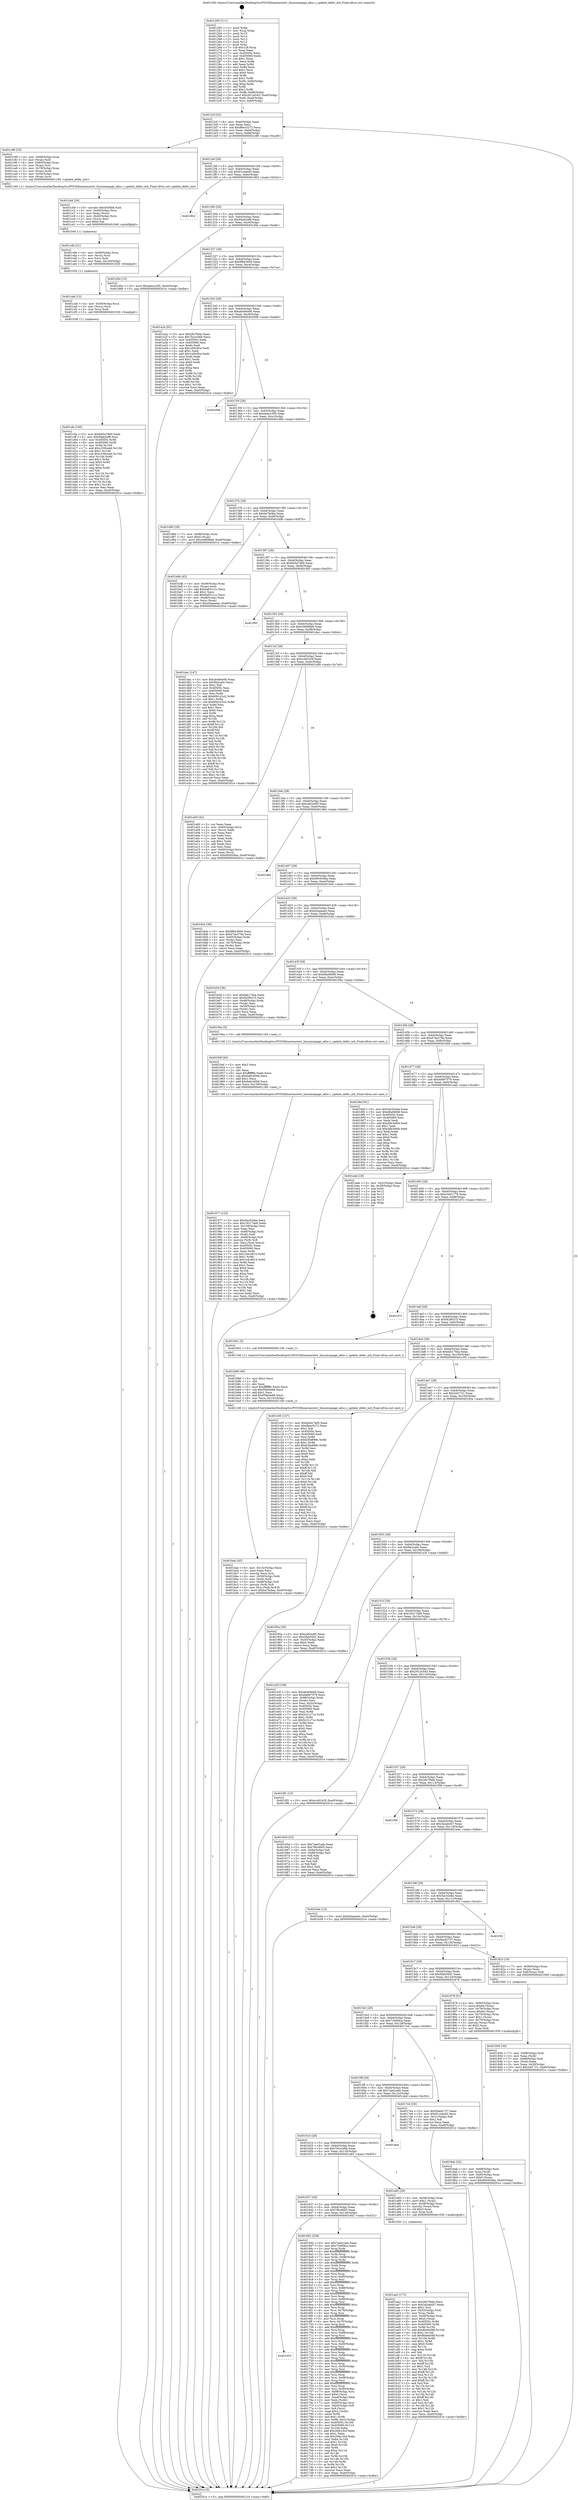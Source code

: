 digraph "0x401260" {
  label = "0x401260 (/mnt/c/Users/mathe/Desktop/tcc/POCII/binaries/extr_linuxmmpage_alloc.c_update_defer_init_Final-ollvm.out::main(0))"
  labelloc = "t"
  node[shape=record]

  Entry [label="",width=0.3,height=0.3,shape=circle,fillcolor=black,style=filled]
  "0x4012cf" [label="{
     0x4012cf [32]\l
     | [instrs]\l
     &nbsp;&nbsp;0x4012cf \<+6\>: mov -0xa0(%rbp),%eax\l
     &nbsp;&nbsp;0x4012d5 \<+2\>: mov %eax,%ecx\l
     &nbsp;&nbsp;0x4012d7 \<+6\>: sub $0x8bec5272,%ecx\l
     &nbsp;&nbsp;0x4012dd \<+6\>: mov %eax,-0xb4(%rbp)\l
     &nbsp;&nbsp;0x4012e3 \<+6\>: mov %ecx,-0xb8(%rbp)\l
     &nbsp;&nbsp;0x4012e9 \<+6\>: je 0000000000401c98 \<main+0xa38\>\l
  }"]
  "0x401c98" [label="{
     0x401c98 [33]\l
     | [instrs]\l
     &nbsp;&nbsp;0x401c98 \<+4\>: mov -0x68(%rbp),%rax\l
     &nbsp;&nbsp;0x401c9c \<+3\>: mov (%rax),%rdi\l
     &nbsp;&nbsp;0x401c9f \<+4\>: mov -0x80(%rbp),%rax\l
     &nbsp;&nbsp;0x401ca3 \<+3\>: mov (%rax),%rsi\l
     &nbsp;&nbsp;0x401ca6 \<+4\>: mov -0x78(%rbp),%rax\l
     &nbsp;&nbsp;0x401caa \<+3\>: mov (%rax),%rdx\l
     &nbsp;&nbsp;0x401cad \<+4\>: mov -0x50(%rbp),%rax\l
     &nbsp;&nbsp;0x401cb1 \<+3\>: mov (%rax),%rcx\l
     &nbsp;&nbsp;0x401cb4 \<+5\>: call 0000000000401240 \<update_defer_init\>\l
     | [calls]\l
     &nbsp;&nbsp;0x401240 \{1\} (/mnt/c/Users/mathe/Desktop/tcc/POCII/binaries/extr_linuxmmpage_alloc.c_update_defer_init_Final-ollvm.out::update_defer_init)\l
  }"]
  "0x4012ef" [label="{
     0x4012ef [28]\l
     | [instrs]\l
     &nbsp;&nbsp;0x4012ef \<+5\>: jmp 00000000004012f4 \<main+0x94\>\l
     &nbsp;&nbsp;0x4012f4 \<+6\>: mov -0xb4(%rbp),%eax\l
     &nbsp;&nbsp;0x4012fa \<+5\>: sub $0x91ce4ed3,%eax\l
     &nbsp;&nbsp;0x4012ff \<+6\>: mov %eax,-0xbc(%rbp)\l
     &nbsp;&nbsp;0x401305 \<+6\>: je 0000000000401802 \<main+0x5a2\>\l
  }"]
  Exit [label="",width=0.3,height=0.3,shape=circle,fillcolor=black,style=filled,peripheries=2]
  "0x401802" [label="{
     0x401802\l
  }", style=dashed]
  "0x40130b" [label="{
     0x40130b [28]\l
     | [instrs]\l
     &nbsp;&nbsp;0x40130b \<+5\>: jmp 0000000000401310 \<main+0xb0\>\l
     &nbsp;&nbsp;0x401310 \<+6\>: mov -0xb4(%rbp),%eax\l
     &nbsp;&nbsp;0x401316 \<+5\>: sub $0x94ab2ef8,%eax\l
     &nbsp;&nbsp;0x40131b \<+6\>: mov %eax,-0xc0(%rbp)\l
     &nbsp;&nbsp;0x401321 \<+6\>: je 0000000000401d5e \<main+0xafe\>\l
  }"]
  "0x401cfa" [label="{
     0x401cfa [100]\l
     | [instrs]\l
     &nbsp;&nbsp;0x401cfa \<+5\>: mov $0xbb5a7460,%eax\l
     &nbsp;&nbsp;0x401cff \<+5\>: mov $0x94ab2ef8,%esi\l
     &nbsp;&nbsp;0x401d04 \<+8\>: mov 0x40505c,%r8d\l
     &nbsp;&nbsp;0x401d0c \<+8\>: mov 0x405060,%r9d\l
     &nbsp;&nbsp;0x401d14 \<+3\>: mov %r8d,%r10d\l
     &nbsp;&nbsp;0x401d17 \<+7\>: add $0xc339ce4d,%r10d\l
     &nbsp;&nbsp;0x401d1e \<+4\>: sub $0x1,%r10d\l
     &nbsp;&nbsp;0x401d22 \<+7\>: sub $0xc339ce4d,%r10d\l
     &nbsp;&nbsp;0x401d29 \<+4\>: imul %r10d,%r8d\l
     &nbsp;&nbsp;0x401d2d \<+4\>: and $0x1,%r8d\l
     &nbsp;&nbsp;0x401d31 \<+4\>: cmp $0x0,%r8d\l
     &nbsp;&nbsp;0x401d35 \<+4\>: sete %r11b\l
     &nbsp;&nbsp;0x401d39 \<+4\>: cmp $0xa,%r9d\l
     &nbsp;&nbsp;0x401d3d \<+3\>: setl %bl\l
     &nbsp;&nbsp;0x401d40 \<+3\>: mov %r11b,%r14b\l
     &nbsp;&nbsp;0x401d43 \<+3\>: and %bl,%r14b\l
     &nbsp;&nbsp;0x401d46 \<+3\>: xor %bl,%r11b\l
     &nbsp;&nbsp;0x401d49 \<+3\>: or %r11b,%r14b\l
     &nbsp;&nbsp;0x401d4c \<+4\>: test $0x1,%r14b\l
     &nbsp;&nbsp;0x401d50 \<+3\>: cmovne %esi,%eax\l
     &nbsp;&nbsp;0x401d53 \<+6\>: mov %eax,-0xa0(%rbp)\l
     &nbsp;&nbsp;0x401d59 \<+5\>: jmp 000000000040201e \<main+0xdbe\>\l
  }"]
  "0x401d5e" [label="{
     0x401d5e [15]\l
     | [instrs]\l
     &nbsp;&nbsp;0x401d5e \<+10\>: movl $0xabecc285,-0xa0(%rbp)\l
     &nbsp;&nbsp;0x401d68 \<+5\>: jmp 000000000040201e \<main+0xdbe\>\l
  }"]
  "0x401327" [label="{
     0x401327 [28]\l
     | [instrs]\l
     &nbsp;&nbsp;0x401327 \<+5\>: jmp 000000000040132c \<main+0xcc\>\l
     &nbsp;&nbsp;0x40132c \<+6\>: mov -0xb4(%rbp),%eax\l
     &nbsp;&nbsp;0x401332 \<+5\>: sub $0x9f643600,%eax\l
     &nbsp;&nbsp;0x401337 \<+6\>: mov %eax,-0xc4(%rbp)\l
     &nbsp;&nbsp;0x40133d \<+6\>: je 0000000000401a2a \<main+0x7ca\>\l
  }"]
  "0x401ceb" [label="{
     0x401ceb [15]\l
     | [instrs]\l
     &nbsp;&nbsp;0x401ceb \<+4\>: mov -0x50(%rbp),%rcx\l
     &nbsp;&nbsp;0x401cef \<+3\>: mov (%rcx),%rcx\l
     &nbsp;&nbsp;0x401cf2 \<+3\>: mov %rcx,%rdi\l
     &nbsp;&nbsp;0x401cf5 \<+5\>: call 0000000000401030 \<free@plt\>\l
     | [calls]\l
     &nbsp;&nbsp;0x401030 \{1\} (unknown)\l
  }"]
  "0x401a2a" [label="{
     0x401a2a [91]\l
     | [instrs]\l
     &nbsp;&nbsp;0x401a2a \<+5\>: mov $0x2fe7f4de,%eax\l
     &nbsp;&nbsp;0x401a2f \<+5\>: mov $0x7b2ccb6b,%ecx\l
     &nbsp;&nbsp;0x401a34 \<+7\>: mov 0x40505c,%edx\l
     &nbsp;&nbsp;0x401a3b \<+7\>: mov 0x405060,%esi\l
     &nbsp;&nbsp;0x401a42 \<+2\>: mov %edx,%edi\l
     &nbsp;&nbsp;0x401a44 \<+6\>: sub $0x1e0b3fce,%edi\l
     &nbsp;&nbsp;0x401a4a \<+3\>: sub $0x1,%edi\l
     &nbsp;&nbsp;0x401a4d \<+6\>: add $0x1e0b3fce,%edi\l
     &nbsp;&nbsp;0x401a53 \<+3\>: imul %edi,%edx\l
     &nbsp;&nbsp;0x401a56 \<+3\>: and $0x1,%edx\l
     &nbsp;&nbsp;0x401a59 \<+3\>: cmp $0x0,%edx\l
     &nbsp;&nbsp;0x401a5c \<+4\>: sete %r8b\l
     &nbsp;&nbsp;0x401a60 \<+3\>: cmp $0xa,%esi\l
     &nbsp;&nbsp;0x401a63 \<+4\>: setl %r9b\l
     &nbsp;&nbsp;0x401a67 \<+3\>: mov %r8b,%r10b\l
     &nbsp;&nbsp;0x401a6a \<+3\>: and %r9b,%r10b\l
     &nbsp;&nbsp;0x401a6d \<+3\>: xor %r9b,%r8b\l
     &nbsp;&nbsp;0x401a70 \<+3\>: or %r8b,%r10b\l
     &nbsp;&nbsp;0x401a73 \<+4\>: test $0x1,%r10b\l
     &nbsp;&nbsp;0x401a77 \<+3\>: cmovne %ecx,%eax\l
     &nbsp;&nbsp;0x401a7a \<+6\>: mov %eax,-0xa0(%rbp)\l
     &nbsp;&nbsp;0x401a80 \<+5\>: jmp 000000000040201e \<main+0xdbe\>\l
  }"]
  "0x401343" [label="{
     0x401343 [28]\l
     | [instrs]\l
     &nbsp;&nbsp;0x401343 \<+5\>: jmp 0000000000401348 \<main+0xe8\>\l
     &nbsp;&nbsp;0x401348 \<+6\>: mov -0xb4(%rbp),%eax\l
     &nbsp;&nbsp;0x40134e \<+5\>: sub $0xab494e06,%eax\l
     &nbsp;&nbsp;0x401353 \<+6\>: mov %eax,-0xc8(%rbp)\l
     &nbsp;&nbsp;0x401359 \<+6\>: je 0000000000402006 \<main+0xda6\>\l
  }"]
  "0x401cd6" [label="{
     0x401cd6 [21]\l
     | [instrs]\l
     &nbsp;&nbsp;0x401cd6 \<+4\>: mov -0x68(%rbp),%rcx\l
     &nbsp;&nbsp;0x401cda \<+3\>: mov (%rcx),%rcx\l
     &nbsp;&nbsp;0x401cdd \<+3\>: mov %rcx,%rdi\l
     &nbsp;&nbsp;0x401ce0 \<+6\>: mov %eax,-0x140(%rbp)\l
     &nbsp;&nbsp;0x401ce6 \<+5\>: call 0000000000401030 \<free@plt\>\l
     | [calls]\l
     &nbsp;&nbsp;0x401030 \{1\} (unknown)\l
  }"]
  "0x402006" [label="{
     0x402006\l
  }", style=dashed]
  "0x40135f" [label="{
     0x40135f [28]\l
     | [instrs]\l
     &nbsp;&nbsp;0x40135f \<+5\>: jmp 0000000000401364 \<main+0x104\>\l
     &nbsp;&nbsp;0x401364 \<+6\>: mov -0xb4(%rbp),%eax\l
     &nbsp;&nbsp;0x40136a \<+5\>: sub $0xabecc285,%eax\l
     &nbsp;&nbsp;0x40136f \<+6\>: mov %eax,-0xcc(%rbp)\l
     &nbsp;&nbsp;0x401375 \<+6\>: je 0000000000401d90 \<main+0xb30\>\l
  }"]
  "0x401cb9" [label="{
     0x401cb9 [29]\l
     | [instrs]\l
     &nbsp;&nbsp;0x401cb9 \<+10\>: movabs $0x4030b6,%rdi\l
     &nbsp;&nbsp;0x401cc3 \<+4\>: mov -0x40(%rbp),%rcx\l
     &nbsp;&nbsp;0x401cc7 \<+2\>: mov %eax,(%rcx)\l
     &nbsp;&nbsp;0x401cc9 \<+4\>: mov -0x40(%rbp),%rcx\l
     &nbsp;&nbsp;0x401ccd \<+2\>: mov (%rcx),%esi\l
     &nbsp;&nbsp;0x401ccf \<+2\>: mov $0x0,%al\l
     &nbsp;&nbsp;0x401cd1 \<+5\>: call 0000000000401040 \<printf@plt\>\l
     | [calls]\l
     &nbsp;&nbsp;0x401040 \{1\} (unknown)\l
  }"]
  "0x401d90" [label="{
     0x401d90 [28]\l
     | [instrs]\l
     &nbsp;&nbsp;0x401d90 \<+7\>: mov -0x98(%rbp),%rax\l
     &nbsp;&nbsp;0x401d97 \<+6\>: movl $0x0,(%rax)\l
     &nbsp;&nbsp;0x401d9d \<+10\>: movl $0xc0d698a9,-0xa0(%rbp)\l
     &nbsp;&nbsp;0x401da7 \<+5\>: jmp 000000000040201e \<main+0xdbe\>\l
  }"]
  "0x40137b" [label="{
     0x40137b [28]\l
     | [instrs]\l
     &nbsp;&nbsp;0x40137b \<+5\>: jmp 0000000000401380 \<main+0x120\>\l
     &nbsp;&nbsp;0x401380 \<+6\>: mov -0xb4(%rbp),%eax\l
     &nbsp;&nbsp;0x401386 \<+5\>: sub $0xba7bcfea,%eax\l
     &nbsp;&nbsp;0x40138b \<+6\>: mov %eax,-0xd0(%rbp)\l
     &nbsp;&nbsp;0x401391 \<+6\>: je 0000000000401bdb \<main+0x97b\>\l
  }"]
  "0x401bae" [label="{
     0x401bae [45]\l
     | [instrs]\l
     &nbsp;&nbsp;0x401bae \<+6\>: mov -0x13c(%rbp),%ecx\l
     &nbsp;&nbsp;0x401bb4 \<+3\>: imul %eax,%ecx\l
     &nbsp;&nbsp;0x401bb7 \<+3\>: movslq %ecx,%rsi\l
     &nbsp;&nbsp;0x401bba \<+4\>: mov -0x50(%rbp),%rdi\l
     &nbsp;&nbsp;0x401bbe \<+3\>: mov (%rdi),%rdi\l
     &nbsp;&nbsp;0x401bc1 \<+4\>: mov -0x48(%rbp),%r8\l
     &nbsp;&nbsp;0x401bc5 \<+3\>: movslq (%r8),%r8\l
     &nbsp;&nbsp;0x401bc8 \<+4\>: mov %rsi,(%rdi,%r8,8)\l
     &nbsp;&nbsp;0x401bcc \<+10\>: movl $0xba7bcfea,-0xa0(%rbp)\l
     &nbsp;&nbsp;0x401bd6 \<+5\>: jmp 000000000040201e \<main+0xdbe\>\l
  }"]
  "0x401bdb" [label="{
     0x401bdb [42]\l
     | [instrs]\l
     &nbsp;&nbsp;0x401bdb \<+4\>: mov -0x48(%rbp),%rax\l
     &nbsp;&nbsp;0x401bdf \<+2\>: mov (%rax),%ecx\l
     &nbsp;&nbsp;0x401be1 \<+6\>: add $0x6a651c1c,%ecx\l
     &nbsp;&nbsp;0x401be7 \<+3\>: add $0x1,%ecx\l
     &nbsp;&nbsp;0x401bea \<+6\>: sub $0x6a651c1c,%ecx\l
     &nbsp;&nbsp;0x401bf0 \<+4\>: mov -0x48(%rbp),%rax\l
     &nbsp;&nbsp;0x401bf4 \<+2\>: mov %ecx,(%rax)\l
     &nbsp;&nbsp;0x401bf6 \<+10\>: movl $0xd3aaeeee,-0xa0(%rbp)\l
     &nbsp;&nbsp;0x401c00 \<+5\>: jmp 000000000040201e \<main+0xdbe\>\l
  }"]
  "0x401397" [label="{
     0x401397 [28]\l
     | [instrs]\l
     &nbsp;&nbsp;0x401397 \<+5\>: jmp 000000000040139c \<main+0x13c\>\l
     &nbsp;&nbsp;0x40139c \<+6\>: mov -0xb4(%rbp),%eax\l
     &nbsp;&nbsp;0x4013a2 \<+5\>: sub $0xbb5a7460,%eax\l
     &nbsp;&nbsp;0x4013a7 \<+6\>: mov %eax,-0xd4(%rbp)\l
     &nbsp;&nbsp;0x4013ad \<+6\>: je 0000000000401f95 \<main+0xd35\>\l
  }"]
  "0x401b86" [label="{
     0x401b86 [40]\l
     | [instrs]\l
     &nbsp;&nbsp;0x401b86 \<+5\>: mov $0x2,%ecx\l
     &nbsp;&nbsp;0x401b8b \<+1\>: cltd\l
     &nbsp;&nbsp;0x401b8c \<+2\>: idiv %ecx\l
     &nbsp;&nbsp;0x401b8e \<+6\>: imul $0xfffffffe,%edx,%ecx\l
     &nbsp;&nbsp;0x401b94 \<+6\>: sub $0xf59e0e68,%ecx\l
     &nbsp;&nbsp;0x401b9a \<+3\>: add $0x1,%ecx\l
     &nbsp;&nbsp;0x401b9d \<+6\>: add $0xf59e0e68,%ecx\l
     &nbsp;&nbsp;0x401ba3 \<+6\>: mov %ecx,-0x13c(%rbp)\l
     &nbsp;&nbsp;0x401ba9 \<+5\>: call 0000000000401160 \<next_i\>\l
     | [calls]\l
     &nbsp;&nbsp;0x401160 \{1\} (/mnt/c/Users/mathe/Desktop/tcc/POCII/binaries/extr_linuxmmpage_alloc.c_update_defer_init_Final-ollvm.out::next_i)\l
  }"]
  "0x401f95" [label="{
     0x401f95\l
  }", style=dashed]
  "0x4013b3" [label="{
     0x4013b3 [28]\l
     | [instrs]\l
     &nbsp;&nbsp;0x4013b3 \<+5\>: jmp 00000000004013b8 \<main+0x158\>\l
     &nbsp;&nbsp;0x4013b8 \<+6\>: mov -0xb4(%rbp),%eax\l
     &nbsp;&nbsp;0x4013be \<+5\>: sub $0xc0d698a9,%eax\l
     &nbsp;&nbsp;0x4013c3 \<+6\>: mov %eax,-0xd8(%rbp)\l
     &nbsp;&nbsp;0x4013c9 \<+6\>: je 0000000000401dac \<main+0xb4c\>\l
  }"]
  "0x401aa2" [label="{
     0x401aa2 [172]\l
     | [instrs]\l
     &nbsp;&nbsp;0x401aa2 \<+5\>: mov $0x2fe7f4de,%ecx\l
     &nbsp;&nbsp;0x401aa7 \<+5\>: mov $0x3a2abcb7,%edx\l
     &nbsp;&nbsp;0x401aac \<+3\>: mov $0x1,%sil\l
     &nbsp;&nbsp;0x401aaf \<+4\>: mov -0x50(%rbp),%rdi\l
     &nbsp;&nbsp;0x401ab3 \<+3\>: mov %rax,(%rdi)\l
     &nbsp;&nbsp;0x401ab6 \<+4\>: mov -0x48(%rbp),%rax\l
     &nbsp;&nbsp;0x401aba \<+6\>: movl $0x0,(%rax)\l
     &nbsp;&nbsp;0x401ac0 \<+8\>: mov 0x40505c,%r8d\l
     &nbsp;&nbsp;0x401ac8 \<+8\>: mov 0x405060,%r9d\l
     &nbsp;&nbsp;0x401ad0 \<+3\>: mov %r8d,%r10d\l
     &nbsp;&nbsp;0x401ad3 \<+7\>: add $0x8be6e58f,%r10d\l
     &nbsp;&nbsp;0x401ada \<+4\>: sub $0x1,%r10d\l
     &nbsp;&nbsp;0x401ade \<+7\>: sub $0x8be6e58f,%r10d\l
     &nbsp;&nbsp;0x401ae5 \<+4\>: imul %r10d,%r8d\l
     &nbsp;&nbsp;0x401ae9 \<+4\>: and $0x1,%r8d\l
     &nbsp;&nbsp;0x401aed \<+4\>: cmp $0x0,%r8d\l
     &nbsp;&nbsp;0x401af1 \<+4\>: sete %r11b\l
     &nbsp;&nbsp;0x401af5 \<+4\>: cmp $0xa,%r9d\l
     &nbsp;&nbsp;0x401af9 \<+3\>: setl %bl\l
     &nbsp;&nbsp;0x401afc \<+3\>: mov %r11b,%r14b\l
     &nbsp;&nbsp;0x401aff \<+4\>: xor $0xff,%r14b\l
     &nbsp;&nbsp;0x401b03 \<+3\>: mov %bl,%r15b\l
     &nbsp;&nbsp;0x401b06 \<+4\>: xor $0xff,%r15b\l
     &nbsp;&nbsp;0x401b0a \<+4\>: xor $0x1,%sil\l
     &nbsp;&nbsp;0x401b0e \<+3\>: mov %r14b,%r12b\l
     &nbsp;&nbsp;0x401b11 \<+4\>: and $0xff,%r12b\l
     &nbsp;&nbsp;0x401b15 \<+3\>: and %sil,%r11b\l
     &nbsp;&nbsp;0x401b18 \<+3\>: mov %r15b,%r13b\l
     &nbsp;&nbsp;0x401b1b \<+4\>: and $0xff,%r13b\l
     &nbsp;&nbsp;0x401b1f \<+3\>: and %sil,%bl\l
     &nbsp;&nbsp;0x401b22 \<+3\>: or %r11b,%r12b\l
     &nbsp;&nbsp;0x401b25 \<+3\>: or %bl,%r13b\l
     &nbsp;&nbsp;0x401b28 \<+3\>: xor %r13b,%r12b\l
     &nbsp;&nbsp;0x401b2b \<+3\>: or %r15b,%r14b\l
     &nbsp;&nbsp;0x401b2e \<+4\>: xor $0xff,%r14b\l
     &nbsp;&nbsp;0x401b32 \<+4\>: or $0x1,%sil\l
     &nbsp;&nbsp;0x401b36 \<+3\>: and %sil,%r14b\l
     &nbsp;&nbsp;0x401b39 \<+3\>: or %r14b,%r12b\l
     &nbsp;&nbsp;0x401b3c \<+4\>: test $0x1,%r12b\l
     &nbsp;&nbsp;0x401b40 \<+3\>: cmovne %edx,%ecx\l
     &nbsp;&nbsp;0x401b43 \<+6\>: mov %ecx,-0xa0(%rbp)\l
     &nbsp;&nbsp;0x401b49 \<+5\>: jmp 000000000040201e \<main+0xdbe\>\l
  }"]
  "0x401dac" [label="{
     0x401dac [147]\l
     | [instrs]\l
     &nbsp;&nbsp;0x401dac \<+5\>: mov $0xab494e06,%eax\l
     &nbsp;&nbsp;0x401db1 \<+5\>: mov $0x8a2ca0c,%ecx\l
     &nbsp;&nbsp;0x401db6 \<+2\>: mov $0x1,%dl\l
     &nbsp;&nbsp;0x401db8 \<+7\>: mov 0x40505c,%esi\l
     &nbsp;&nbsp;0x401dbf \<+7\>: mov 0x405060,%edi\l
     &nbsp;&nbsp;0x401dc6 \<+3\>: mov %esi,%r8d\l
     &nbsp;&nbsp;0x401dc9 \<+7\>: add $0x60b1d1e2,%r8d\l
     &nbsp;&nbsp;0x401dd0 \<+4\>: sub $0x1,%r8d\l
     &nbsp;&nbsp;0x401dd4 \<+7\>: sub $0x60b1d1e2,%r8d\l
     &nbsp;&nbsp;0x401ddb \<+4\>: imul %r8d,%esi\l
     &nbsp;&nbsp;0x401ddf \<+3\>: and $0x1,%esi\l
     &nbsp;&nbsp;0x401de2 \<+3\>: cmp $0x0,%esi\l
     &nbsp;&nbsp;0x401de5 \<+4\>: sete %r9b\l
     &nbsp;&nbsp;0x401de9 \<+3\>: cmp $0xa,%edi\l
     &nbsp;&nbsp;0x401dec \<+4\>: setl %r10b\l
     &nbsp;&nbsp;0x401df0 \<+3\>: mov %r9b,%r11b\l
     &nbsp;&nbsp;0x401df3 \<+4\>: xor $0xff,%r11b\l
     &nbsp;&nbsp;0x401df7 \<+3\>: mov %r10b,%bl\l
     &nbsp;&nbsp;0x401dfa \<+3\>: xor $0xff,%bl\l
     &nbsp;&nbsp;0x401dfd \<+3\>: xor $0x0,%dl\l
     &nbsp;&nbsp;0x401e00 \<+3\>: mov %r11b,%r14b\l
     &nbsp;&nbsp;0x401e03 \<+4\>: and $0x0,%r14b\l
     &nbsp;&nbsp;0x401e07 \<+3\>: and %dl,%r9b\l
     &nbsp;&nbsp;0x401e0a \<+3\>: mov %bl,%r15b\l
     &nbsp;&nbsp;0x401e0d \<+4\>: and $0x0,%r15b\l
     &nbsp;&nbsp;0x401e11 \<+3\>: and %dl,%r10b\l
     &nbsp;&nbsp;0x401e14 \<+3\>: or %r9b,%r14b\l
     &nbsp;&nbsp;0x401e17 \<+3\>: or %r10b,%r15b\l
     &nbsp;&nbsp;0x401e1a \<+3\>: xor %r15b,%r14b\l
     &nbsp;&nbsp;0x401e1d \<+3\>: or %bl,%r11b\l
     &nbsp;&nbsp;0x401e20 \<+4\>: xor $0xff,%r11b\l
     &nbsp;&nbsp;0x401e24 \<+3\>: or $0x0,%dl\l
     &nbsp;&nbsp;0x401e27 \<+3\>: and %dl,%r11b\l
     &nbsp;&nbsp;0x401e2a \<+3\>: or %r11b,%r14b\l
     &nbsp;&nbsp;0x401e2d \<+4\>: test $0x1,%r14b\l
     &nbsp;&nbsp;0x401e31 \<+3\>: cmovne %ecx,%eax\l
     &nbsp;&nbsp;0x401e34 \<+6\>: mov %eax,-0xa0(%rbp)\l
     &nbsp;&nbsp;0x401e3a \<+5\>: jmp 000000000040201e \<main+0xdbe\>\l
  }"]
  "0x4013cf" [label="{
     0x4013cf [28]\l
     | [instrs]\l
     &nbsp;&nbsp;0x4013cf \<+5\>: jmp 00000000004013d4 \<main+0x174\>\l
     &nbsp;&nbsp;0x4013d4 \<+6\>: mov -0xb4(%rbp),%eax\l
     &nbsp;&nbsp;0x4013da \<+5\>: sub $0xcc401b3f,%eax\l
     &nbsp;&nbsp;0x4013df \<+6\>: mov %eax,-0xdc(%rbp)\l
     &nbsp;&nbsp;0x4013e5 \<+6\>: je 0000000000401a00 \<main+0x7a0\>\l
  }"]
  "0x401977" [label="{
     0x401977 [122]\l
     | [instrs]\l
     &nbsp;&nbsp;0x401977 \<+5\>: mov $0x5ac52ebe,%ecx\l
     &nbsp;&nbsp;0x40197c \<+5\>: mov $0x19317dd0,%edx\l
     &nbsp;&nbsp;0x401981 \<+6\>: mov -0x138(%rbp),%esi\l
     &nbsp;&nbsp;0x401987 \<+3\>: imul %eax,%esi\l
     &nbsp;&nbsp;0x40198a \<+4\>: mov -0x68(%rbp),%rdi\l
     &nbsp;&nbsp;0x40198e \<+3\>: mov (%rdi),%rdi\l
     &nbsp;&nbsp;0x401991 \<+4\>: mov -0x60(%rbp),%r8\l
     &nbsp;&nbsp;0x401995 \<+3\>: movslq (%r8),%r8\l
     &nbsp;&nbsp;0x401998 \<+4\>: mov %esi,(%rdi,%r8,4)\l
     &nbsp;&nbsp;0x40199c \<+7\>: mov 0x40505c,%eax\l
     &nbsp;&nbsp;0x4019a3 \<+7\>: mov 0x405060,%esi\l
     &nbsp;&nbsp;0x4019aa \<+3\>: mov %eax,%r9d\l
     &nbsp;&nbsp;0x4019ad \<+7\>: sub $0x1e4c4814,%r9d\l
     &nbsp;&nbsp;0x4019b4 \<+4\>: sub $0x1,%r9d\l
     &nbsp;&nbsp;0x4019b8 \<+7\>: add $0x1e4c4814,%r9d\l
     &nbsp;&nbsp;0x4019bf \<+4\>: imul %r9d,%eax\l
     &nbsp;&nbsp;0x4019c3 \<+3\>: and $0x1,%eax\l
     &nbsp;&nbsp;0x4019c6 \<+3\>: cmp $0x0,%eax\l
     &nbsp;&nbsp;0x4019c9 \<+4\>: sete %r10b\l
     &nbsp;&nbsp;0x4019cd \<+3\>: cmp $0xa,%esi\l
     &nbsp;&nbsp;0x4019d0 \<+4\>: setl %r11b\l
     &nbsp;&nbsp;0x4019d4 \<+3\>: mov %r10b,%bl\l
     &nbsp;&nbsp;0x4019d7 \<+3\>: and %r11b,%bl\l
     &nbsp;&nbsp;0x4019da \<+3\>: xor %r11b,%r10b\l
     &nbsp;&nbsp;0x4019dd \<+3\>: or %r10b,%bl\l
     &nbsp;&nbsp;0x4019e0 \<+3\>: test $0x1,%bl\l
     &nbsp;&nbsp;0x4019e3 \<+3\>: cmovne %edx,%ecx\l
     &nbsp;&nbsp;0x4019e6 \<+6\>: mov %ecx,-0xa0(%rbp)\l
     &nbsp;&nbsp;0x4019ec \<+5\>: jmp 000000000040201e \<main+0xdbe\>\l
  }"]
  "0x401a00" [label="{
     0x401a00 [42]\l
     | [instrs]\l
     &nbsp;&nbsp;0x401a00 \<+2\>: xor %eax,%eax\l
     &nbsp;&nbsp;0x401a02 \<+4\>: mov -0x60(%rbp),%rcx\l
     &nbsp;&nbsp;0x401a06 \<+2\>: mov (%rcx),%edx\l
     &nbsp;&nbsp;0x401a08 \<+2\>: mov %eax,%esi\l
     &nbsp;&nbsp;0x401a0a \<+2\>: sub %edx,%esi\l
     &nbsp;&nbsp;0x401a0c \<+2\>: mov %eax,%edx\l
     &nbsp;&nbsp;0x401a0e \<+3\>: sub $0x1,%edx\l
     &nbsp;&nbsp;0x401a11 \<+2\>: add %edx,%esi\l
     &nbsp;&nbsp;0x401a13 \<+2\>: sub %esi,%eax\l
     &nbsp;&nbsp;0x401a15 \<+4\>: mov -0x60(%rbp),%rcx\l
     &nbsp;&nbsp;0x401a19 \<+2\>: mov %eax,(%rcx)\l
     &nbsp;&nbsp;0x401a1b \<+10\>: movl $0xd00454ba,-0xa0(%rbp)\l
     &nbsp;&nbsp;0x401a25 \<+5\>: jmp 000000000040201e \<main+0xdbe\>\l
  }"]
  "0x4013eb" [label="{
     0x4013eb [28]\l
     | [instrs]\l
     &nbsp;&nbsp;0x4013eb \<+5\>: jmp 00000000004013f0 \<main+0x190\>\l
     &nbsp;&nbsp;0x4013f0 \<+6\>: mov -0xb4(%rbp),%eax\l
     &nbsp;&nbsp;0x4013f6 \<+5\>: sub $0xce62edf3,%eax\l
     &nbsp;&nbsp;0x4013fb \<+6\>: mov %eax,-0xe0(%rbp)\l
     &nbsp;&nbsp;0x401401 \<+6\>: je 0000000000401d6d \<main+0xb0d\>\l
  }"]
  "0x40194f" [label="{
     0x40194f [40]\l
     | [instrs]\l
     &nbsp;&nbsp;0x40194f \<+5\>: mov $0x2,%ecx\l
     &nbsp;&nbsp;0x401954 \<+1\>: cltd\l
     &nbsp;&nbsp;0x401955 \<+2\>: idiv %ecx\l
     &nbsp;&nbsp;0x401957 \<+6\>: imul $0xfffffffe,%edx,%ecx\l
     &nbsp;&nbsp;0x40195d \<+6\>: sub $0x6a6c409d,%ecx\l
     &nbsp;&nbsp;0x401963 \<+3\>: add $0x1,%ecx\l
     &nbsp;&nbsp;0x401966 \<+6\>: add $0x6a6c409d,%ecx\l
     &nbsp;&nbsp;0x40196c \<+6\>: mov %ecx,-0x138(%rbp)\l
     &nbsp;&nbsp;0x401972 \<+5\>: call 0000000000401160 \<next_i\>\l
     | [calls]\l
     &nbsp;&nbsp;0x401160 \{1\} (/mnt/c/Users/mathe/Desktop/tcc/POCII/binaries/extr_linuxmmpage_alloc.c_update_defer_init_Final-ollvm.out::next_i)\l
  }"]
  "0x401d6d" [label="{
     0x401d6d\l
  }", style=dashed]
  "0x401407" [label="{
     0x401407 [28]\l
     | [instrs]\l
     &nbsp;&nbsp;0x401407 \<+5\>: jmp 000000000040140c \<main+0x1ac\>\l
     &nbsp;&nbsp;0x40140c \<+6\>: mov -0xb4(%rbp),%eax\l
     &nbsp;&nbsp;0x401412 \<+5\>: sub $0xd00454ba,%eax\l
     &nbsp;&nbsp;0x401417 \<+6\>: mov %eax,-0xe4(%rbp)\l
     &nbsp;&nbsp;0x40141d \<+6\>: je 00000000004018cb \<main+0x66b\>\l
  }"]
  "0x4018ab" [label="{
     0x4018ab [32]\l
     | [instrs]\l
     &nbsp;&nbsp;0x4018ab \<+4\>: mov -0x68(%rbp),%rdi\l
     &nbsp;&nbsp;0x4018af \<+3\>: mov %rax,(%rdi)\l
     &nbsp;&nbsp;0x4018b2 \<+4\>: mov -0x60(%rbp),%rax\l
     &nbsp;&nbsp;0x4018b6 \<+6\>: movl $0x0,(%rax)\l
     &nbsp;&nbsp;0x4018bc \<+10\>: movl $0xd00454ba,-0xa0(%rbp)\l
     &nbsp;&nbsp;0x4018c6 \<+5\>: jmp 000000000040201e \<main+0xdbe\>\l
  }"]
  "0x4018cb" [label="{
     0x4018cb [36]\l
     | [instrs]\l
     &nbsp;&nbsp;0x4018cb \<+5\>: mov $0x9f643600,%eax\l
     &nbsp;&nbsp;0x4018d0 \<+5\>: mov $0xd7ae279a,%ecx\l
     &nbsp;&nbsp;0x4018d5 \<+4\>: mov -0x60(%rbp),%rdx\l
     &nbsp;&nbsp;0x4018d9 \<+2\>: mov (%rdx),%esi\l
     &nbsp;&nbsp;0x4018db \<+4\>: mov -0x70(%rbp),%rdx\l
     &nbsp;&nbsp;0x4018df \<+2\>: cmp (%rdx),%esi\l
     &nbsp;&nbsp;0x4018e1 \<+3\>: cmovl %ecx,%eax\l
     &nbsp;&nbsp;0x4018e4 \<+6\>: mov %eax,-0xa0(%rbp)\l
     &nbsp;&nbsp;0x4018ea \<+5\>: jmp 000000000040201e \<main+0xdbe\>\l
  }"]
  "0x401423" [label="{
     0x401423 [28]\l
     | [instrs]\l
     &nbsp;&nbsp;0x401423 \<+5\>: jmp 0000000000401428 \<main+0x1c8\>\l
     &nbsp;&nbsp;0x401428 \<+6\>: mov -0xb4(%rbp),%eax\l
     &nbsp;&nbsp;0x40142e \<+5\>: sub $0xd3aaeeee,%eax\l
     &nbsp;&nbsp;0x401433 \<+6\>: mov %eax,-0xe8(%rbp)\l
     &nbsp;&nbsp;0x401439 \<+6\>: je 0000000000401b5d \<main+0x8fd\>\l
  }"]
  "0x401836" [label="{
     0x401836 [36]\l
     | [instrs]\l
     &nbsp;&nbsp;0x401836 \<+7\>: mov -0x88(%rbp),%rdi\l
     &nbsp;&nbsp;0x40183d \<+2\>: mov %eax,(%rdi)\l
     &nbsp;&nbsp;0x40183f \<+7\>: mov -0x88(%rbp),%rdi\l
     &nbsp;&nbsp;0x401846 \<+2\>: mov (%rdi),%eax\l
     &nbsp;&nbsp;0x401848 \<+3\>: mov %eax,-0x30(%rbp)\l
     &nbsp;&nbsp;0x40184b \<+10\>: movl $0x2ef1721,-0xa0(%rbp)\l
     &nbsp;&nbsp;0x401855 \<+5\>: jmp 000000000040201e \<main+0xdbe\>\l
  }"]
  "0x401b5d" [label="{
     0x401b5d [36]\l
     | [instrs]\l
     &nbsp;&nbsp;0x401b5d \<+5\>: mov $0xfab170ea,%eax\l
     &nbsp;&nbsp;0x401b62 \<+5\>: mov $0xf42f6315,%ecx\l
     &nbsp;&nbsp;0x401b67 \<+4\>: mov -0x48(%rbp),%rdx\l
     &nbsp;&nbsp;0x401b6b \<+2\>: mov (%rdx),%esi\l
     &nbsp;&nbsp;0x401b6d \<+4\>: mov -0x58(%rbp),%rdx\l
     &nbsp;&nbsp;0x401b71 \<+2\>: cmp (%rdx),%esi\l
     &nbsp;&nbsp;0x401b73 \<+3\>: cmovl %ecx,%eax\l
     &nbsp;&nbsp;0x401b76 \<+6\>: mov %eax,-0xa0(%rbp)\l
     &nbsp;&nbsp;0x401b7c \<+5\>: jmp 000000000040201e \<main+0xdbe\>\l
  }"]
  "0x40143f" [label="{
     0x40143f [28]\l
     | [instrs]\l
     &nbsp;&nbsp;0x40143f \<+5\>: jmp 0000000000401444 \<main+0x1e4\>\l
     &nbsp;&nbsp;0x401444 \<+6\>: mov -0xb4(%rbp),%eax\l
     &nbsp;&nbsp;0x40144a \<+5\>: sub $0xd6af4668,%eax\l
     &nbsp;&nbsp;0x40144f \<+6\>: mov %eax,-0xec(%rbp)\l
     &nbsp;&nbsp;0x401455 \<+6\>: je 000000000040194a \<main+0x6ea\>\l
  }"]
  "0x401653" [label="{
     0x401653\l
  }", style=dashed]
  "0x40194a" [label="{
     0x40194a [5]\l
     | [instrs]\l
     &nbsp;&nbsp;0x40194a \<+5\>: call 0000000000401160 \<next_i\>\l
     | [calls]\l
     &nbsp;&nbsp;0x401160 \{1\} (/mnt/c/Users/mathe/Desktop/tcc/POCII/binaries/extr_linuxmmpage_alloc.c_update_defer_init_Final-ollvm.out::next_i)\l
  }"]
  "0x40145b" [label="{
     0x40145b [28]\l
     | [instrs]\l
     &nbsp;&nbsp;0x40145b \<+5\>: jmp 0000000000401460 \<main+0x200\>\l
     &nbsp;&nbsp;0x401460 \<+6\>: mov -0xb4(%rbp),%eax\l
     &nbsp;&nbsp;0x401466 \<+5\>: sub $0xd7ae279a,%eax\l
     &nbsp;&nbsp;0x40146b \<+6\>: mov %eax,-0xf0(%rbp)\l
     &nbsp;&nbsp;0x401471 \<+6\>: je 00000000004018ef \<main+0x68f\>\l
  }"]
  "0x401692" [label="{
     0x401692 [338]\l
     | [instrs]\l
     &nbsp;&nbsp;0x401692 \<+5\>: mov $0x7aed1aeb,%eax\l
     &nbsp;&nbsp;0x401697 \<+5\>: mov $0x7240f4ca,%ecx\l
     &nbsp;&nbsp;0x40169c \<+3\>: mov %rsp,%rdx\l
     &nbsp;&nbsp;0x40169f \<+4\>: add $0xfffffffffffffff0,%rdx\l
     &nbsp;&nbsp;0x4016a3 \<+3\>: mov %rdx,%rsp\l
     &nbsp;&nbsp;0x4016a6 \<+7\>: mov %rdx,-0x98(%rbp)\l
     &nbsp;&nbsp;0x4016ad \<+3\>: mov %rsp,%rdx\l
     &nbsp;&nbsp;0x4016b0 \<+4\>: add $0xfffffffffffffff0,%rdx\l
     &nbsp;&nbsp;0x4016b4 \<+3\>: mov %rdx,%rsp\l
     &nbsp;&nbsp;0x4016b7 \<+3\>: mov %rsp,%rsi\l
     &nbsp;&nbsp;0x4016ba \<+4\>: add $0xfffffffffffffff0,%rsi\l
     &nbsp;&nbsp;0x4016be \<+3\>: mov %rsi,%rsp\l
     &nbsp;&nbsp;0x4016c1 \<+7\>: mov %rsi,-0x90(%rbp)\l
     &nbsp;&nbsp;0x4016c8 \<+3\>: mov %rsp,%rsi\l
     &nbsp;&nbsp;0x4016cb \<+4\>: add $0xfffffffffffffff0,%rsi\l
     &nbsp;&nbsp;0x4016cf \<+3\>: mov %rsi,%rsp\l
     &nbsp;&nbsp;0x4016d2 \<+7\>: mov %rsi,-0x88(%rbp)\l
     &nbsp;&nbsp;0x4016d9 \<+3\>: mov %rsp,%rsi\l
     &nbsp;&nbsp;0x4016dc \<+4\>: add $0xfffffffffffffff0,%rsi\l
     &nbsp;&nbsp;0x4016e0 \<+3\>: mov %rsi,%rsp\l
     &nbsp;&nbsp;0x4016e3 \<+4\>: mov %rsi,-0x80(%rbp)\l
     &nbsp;&nbsp;0x4016e7 \<+3\>: mov %rsp,%rsi\l
     &nbsp;&nbsp;0x4016ea \<+4\>: add $0xfffffffffffffff0,%rsi\l
     &nbsp;&nbsp;0x4016ee \<+3\>: mov %rsi,%rsp\l
     &nbsp;&nbsp;0x4016f1 \<+4\>: mov %rsi,-0x78(%rbp)\l
     &nbsp;&nbsp;0x4016f5 \<+3\>: mov %rsp,%rsi\l
     &nbsp;&nbsp;0x4016f8 \<+4\>: add $0xfffffffffffffff0,%rsi\l
     &nbsp;&nbsp;0x4016fc \<+3\>: mov %rsi,%rsp\l
     &nbsp;&nbsp;0x4016ff \<+4\>: mov %rsi,-0x70(%rbp)\l
     &nbsp;&nbsp;0x401703 \<+3\>: mov %rsp,%rsi\l
     &nbsp;&nbsp;0x401706 \<+4\>: add $0xfffffffffffffff0,%rsi\l
     &nbsp;&nbsp;0x40170a \<+3\>: mov %rsi,%rsp\l
     &nbsp;&nbsp;0x40170d \<+4\>: mov %rsi,-0x68(%rbp)\l
     &nbsp;&nbsp;0x401711 \<+3\>: mov %rsp,%rsi\l
     &nbsp;&nbsp;0x401714 \<+4\>: add $0xfffffffffffffff0,%rsi\l
     &nbsp;&nbsp;0x401718 \<+3\>: mov %rsi,%rsp\l
     &nbsp;&nbsp;0x40171b \<+4\>: mov %rsi,-0x60(%rbp)\l
     &nbsp;&nbsp;0x40171f \<+3\>: mov %rsp,%rsi\l
     &nbsp;&nbsp;0x401722 \<+4\>: add $0xfffffffffffffff0,%rsi\l
     &nbsp;&nbsp;0x401726 \<+3\>: mov %rsi,%rsp\l
     &nbsp;&nbsp;0x401729 \<+4\>: mov %rsi,-0x58(%rbp)\l
     &nbsp;&nbsp;0x40172d \<+3\>: mov %rsp,%rsi\l
     &nbsp;&nbsp;0x401730 \<+4\>: add $0xfffffffffffffff0,%rsi\l
     &nbsp;&nbsp;0x401734 \<+3\>: mov %rsi,%rsp\l
     &nbsp;&nbsp;0x401737 \<+4\>: mov %rsi,-0x50(%rbp)\l
     &nbsp;&nbsp;0x40173b \<+3\>: mov %rsp,%rsi\l
     &nbsp;&nbsp;0x40173e \<+4\>: add $0xfffffffffffffff0,%rsi\l
     &nbsp;&nbsp;0x401742 \<+3\>: mov %rsi,%rsp\l
     &nbsp;&nbsp;0x401745 \<+4\>: mov %rsi,-0x48(%rbp)\l
     &nbsp;&nbsp;0x401749 \<+3\>: mov %rsp,%rsi\l
     &nbsp;&nbsp;0x40174c \<+4\>: add $0xfffffffffffffff0,%rsi\l
     &nbsp;&nbsp;0x401750 \<+3\>: mov %rsi,%rsp\l
     &nbsp;&nbsp;0x401753 \<+4\>: mov %rsi,-0x40(%rbp)\l
     &nbsp;&nbsp;0x401757 \<+7\>: mov -0x98(%rbp),%rsi\l
     &nbsp;&nbsp;0x40175e \<+6\>: movl $0x0,(%rsi)\l
     &nbsp;&nbsp;0x401764 \<+6\>: mov -0xa4(%rbp),%edi\l
     &nbsp;&nbsp;0x40176a \<+2\>: mov %edi,(%rdx)\l
     &nbsp;&nbsp;0x40176c \<+7\>: mov -0x90(%rbp),%rsi\l
     &nbsp;&nbsp;0x401773 \<+7\>: mov -0xb0(%rbp),%r8\l
     &nbsp;&nbsp;0x40177a \<+3\>: mov %r8,(%rsi)\l
     &nbsp;&nbsp;0x40177d \<+3\>: cmpl $0x2,(%rdx)\l
     &nbsp;&nbsp;0x401780 \<+4\>: setne %r9b\l
     &nbsp;&nbsp;0x401784 \<+4\>: and $0x1,%r9b\l
     &nbsp;&nbsp;0x401788 \<+4\>: mov %r9b,-0x31(%rbp)\l
     &nbsp;&nbsp;0x40178c \<+8\>: mov 0x40505c,%r10d\l
     &nbsp;&nbsp;0x401794 \<+8\>: mov 0x405060,%r11d\l
     &nbsp;&nbsp;0x40179c \<+3\>: mov %r10d,%ebx\l
     &nbsp;&nbsp;0x40179f \<+6\>: add $0x29dc16cf,%ebx\l
     &nbsp;&nbsp;0x4017a5 \<+3\>: sub $0x1,%ebx\l
     &nbsp;&nbsp;0x4017a8 \<+6\>: sub $0x29dc16cf,%ebx\l
     &nbsp;&nbsp;0x4017ae \<+4\>: imul %ebx,%r10d\l
     &nbsp;&nbsp;0x4017b2 \<+4\>: and $0x1,%r10d\l
     &nbsp;&nbsp;0x4017b6 \<+4\>: cmp $0x0,%r10d\l
     &nbsp;&nbsp;0x4017ba \<+4\>: sete %r9b\l
     &nbsp;&nbsp;0x4017be \<+4\>: cmp $0xa,%r11d\l
     &nbsp;&nbsp;0x4017c2 \<+4\>: setl %r14b\l
     &nbsp;&nbsp;0x4017c6 \<+3\>: mov %r9b,%r15b\l
     &nbsp;&nbsp;0x4017c9 \<+3\>: and %r14b,%r15b\l
     &nbsp;&nbsp;0x4017cc \<+3\>: xor %r14b,%r9b\l
     &nbsp;&nbsp;0x4017cf \<+3\>: or %r9b,%r15b\l
     &nbsp;&nbsp;0x4017d2 \<+4\>: test $0x1,%r15b\l
     &nbsp;&nbsp;0x4017d6 \<+3\>: cmovne %ecx,%eax\l
     &nbsp;&nbsp;0x4017d9 \<+6\>: mov %eax,-0xa0(%rbp)\l
     &nbsp;&nbsp;0x4017df \<+5\>: jmp 000000000040201e \<main+0xdbe\>\l
  }"]
  "0x4018ef" [label="{
     0x4018ef [91]\l
     | [instrs]\l
     &nbsp;&nbsp;0x4018ef \<+5\>: mov $0x5ac52ebe,%eax\l
     &nbsp;&nbsp;0x4018f4 \<+5\>: mov $0xd6af4668,%ecx\l
     &nbsp;&nbsp;0x4018f9 \<+7\>: mov 0x40505c,%edx\l
     &nbsp;&nbsp;0x401900 \<+7\>: mov 0x405060,%esi\l
     &nbsp;&nbsp;0x401907 \<+2\>: mov %edx,%edi\l
     &nbsp;&nbsp;0x401909 \<+6\>: add $0xd4b3efd4,%edi\l
     &nbsp;&nbsp;0x40190f \<+3\>: sub $0x1,%edi\l
     &nbsp;&nbsp;0x401912 \<+6\>: sub $0xd4b3efd4,%edi\l
     &nbsp;&nbsp;0x401918 \<+3\>: imul %edi,%edx\l
     &nbsp;&nbsp;0x40191b \<+3\>: and $0x1,%edx\l
     &nbsp;&nbsp;0x40191e \<+3\>: cmp $0x0,%edx\l
     &nbsp;&nbsp;0x401921 \<+4\>: sete %r8b\l
     &nbsp;&nbsp;0x401925 \<+3\>: cmp $0xa,%esi\l
     &nbsp;&nbsp;0x401928 \<+4\>: setl %r9b\l
     &nbsp;&nbsp;0x40192c \<+3\>: mov %r8b,%r10b\l
     &nbsp;&nbsp;0x40192f \<+3\>: and %r9b,%r10b\l
     &nbsp;&nbsp;0x401932 \<+3\>: xor %r9b,%r8b\l
     &nbsp;&nbsp;0x401935 \<+3\>: or %r8b,%r10b\l
     &nbsp;&nbsp;0x401938 \<+4\>: test $0x1,%r10b\l
     &nbsp;&nbsp;0x40193c \<+3\>: cmovne %ecx,%eax\l
     &nbsp;&nbsp;0x40193f \<+6\>: mov %eax,-0xa0(%rbp)\l
     &nbsp;&nbsp;0x401945 \<+5\>: jmp 000000000040201e \<main+0xdbe\>\l
  }"]
  "0x401477" [label="{
     0x401477 [28]\l
     | [instrs]\l
     &nbsp;&nbsp;0x401477 \<+5\>: jmp 000000000040147c \<main+0x21c\>\l
     &nbsp;&nbsp;0x40147c \<+6\>: mov -0xb4(%rbp),%eax\l
     &nbsp;&nbsp;0x401482 \<+5\>: sub $0xda687579,%eax\l
     &nbsp;&nbsp;0x401487 \<+6\>: mov %eax,-0xf4(%rbp)\l
     &nbsp;&nbsp;0x40148d \<+6\>: je 0000000000401eab \<main+0xc4b\>\l
  }"]
  "0x401637" [label="{
     0x401637 [28]\l
     | [instrs]\l
     &nbsp;&nbsp;0x401637 \<+5\>: jmp 000000000040163c \<main+0x3dc\>\l
     &nbsp;&nbsp;0x40163c \<+6\>: mov -0xb4(%rbp),%eax\l
     &nbsp;&nbsp;0x401642 \<+5\>: sub $0x7f6c4605,%eax\l
     &nbsp;&nbsp;0x401647 \<+6\>: mov %eax,-0x134(%rbp)\l
     &nbsp;&nbsp;0x40164d \<+6\>: je 0000000000401692 \<main+0x432\>\l
  }"]
  "0x401eab" [label="{
     0x401eab [18]\l
     | [instrs]\l
     &nbsp;&nbsp;0x401eab \<+3\>: mov -0x2c(%rbp),%eax\l
     &nbsp;&nbsp;0x401eae \<+4\>: lea -0x28(%rbp),%rsp\l
     &nbsp;&nbsp;0x401eb2 \<+1\>: pop %rbx\l
     &nbsp;&nbsp;0x401eb3 \<+2\>: pop %r12\l
     &nbsp;&nbsp;0x401eb5 \<+2\>: pop %r13\l
     &nbsp;&nbsp;0x401eb7 \<+2\>: pop %r14\l
     &nbsp;&nbsp;0x401eb9 \<+2\>: pop %r15\l
     &nbsp;&nbsp;0x401ebb \<+1\>: pop %rbp\l
     &nbsp;&nbsp;0x401ebc \<+1\>: ret\l
  }"]
  "0x401493" [label="{
     0x401493 [28]\l
     | [instrs]\l
     &nbsp;&nbsp;0x401493 \<+5\>: jmp 0000000000401498 \<main+0x238\>\l
     &nbsp;&nbsp;0x401498 \<+6\>: mov -0xb4(%rbp),%eax\l
     &nbsp;&nbsp;0x40149e \<+5\>: sub $0xe3e01776,%eax\l
     &nbsp;&nbsp;0x4014a3 \<+6\>: mov %eax,-0xf8(%rbp)\l
     &nbsp;&nbsp;0x4014a9 \<+6\>: je 0000000000401d7c \<main+0xb1c\>\l
  }"]
  "0x401a85" [label="{
     0x401a85 [29]\l
     | [instrs]\l
     &nbsp;&nbsp;0x401a85 \<+4\>: mov -0x58(%rbp),%rax\l
     &nbsp;&nbsp;0x401a89 \<+6\>: movl $0x1,(%rax)\l
     &nbsp;&nbsp;0x401a8f \<+4\>: mov -0x58(%rbp),%rax\l
     &nbsp;&nbsp;0x401a93 \<+3\>: movslq (%rax),%rax\l
     &nbsp;&nbsp;0x401a96 \<+4\>: shl $0x3,%rax\l
     &nbsp;&nbsp;0x401a9a \<+3\>: mov %rax,%rdi\l
     &nbsp;&nbsp;0x401a9d \<+5\>: call 0000000000401050 \<malloc@plt\>\l
     | [calls]\l
     &nbsp;&nbsp;0x401050 \{1\} (unknown)\l
  }"]
  "0x401d7c" [label="{
     0x401d7c\l
  }", style=dashed]
  "0x4014af" [label="{
     0x4014af [28]\l
     | [instrs]\l
     &nbsp;&nbsp;0x4014af \<+5\>: jmp 00000000004014b4 \<main+0x254\>\l
     &nbsp;&nbsp;0x4014b4 \<+6\>: mov -0xb4(%rbp),%eax\l
     &nbsp;&nbsp;0x4014ba \<+5\>: sub $0xf42f6315,%eax\l
     &nbsp;&nbsp;0x4014bf \<+6\>: mov %eax,-0xfc(%rbp)\l
     &nbsp;&nbsp;0x4014c5 \<+6\>: je 0000000000401b81 \<main+0x921\>\l
  }"]
  "0x40161b" [label="{
     0x40161b [28]\l
     | [instrs]\l
     &nbsp;&nbsp;0x40161b \<+5\>: jmp 0000000000401620 \<main+0x3c0\>\l
     &nbsp;&nbsp;0x401620 \<+6\>: mov -0xb4(%rbp),%eax\l
     &nbsp;&nbsp;0x401626 \<+5\>: sub $0x7b2ccb6b,%eax\l
     &nbsp;&nbsp;0x40162b \<+6\>: mov %eax,-0x130(%rbp)\l
     &nbsp;&nbsp;0x401631 \<+6\>: je 0000000000401a85 \<main+0x825\>\l
  }"]
  "0x401b81" [label="{
     0x401b81 [5]\l
     | [instrs]\l
     &nbsp;&nbsp;0x401b81 \<+5\>: call 0000000000401160 \<next_i\>\l
     | [calls]\l
     &nbsp;&nbsp;0x401160 \{1\} (/mnt/c/Users/mathe/Desktop/tcc/POCII/binaries/extr_linuxmmpage_alloc.c_update_defer_init_Final-ollvm.out::next_i)\l
  }"]
  "0x4014cb" [label="{
     0x4014cb [28]\l
     | [instrs]\l
     &nbsp;&nbsp;0x4014cb \<+5\>: jmp 00000000004014d0 \<main+0x270\>\l
     &nbsp;&nbsp;0x4014d0 \<+6\>: mov -0xb4(%rbp),%eax\l
     &nbsp;&nbsp;0x4014d6 \<+5\>: sub $0xfab170ea,%eax\l
     &nbsp;&nbsp;0x4014db \<+6\>: mov %eax,-0x100(%rbp)\l
     &nbsp;&nbsp;0x4014e1 \<+6\>: je 0000000000401c05 \<main+0x9a5\>\l
  }"]
  "0x401ebd" [label="{
     0x401ebd\l
  }", style=dashed]
  "0x401c05" [label="{
     0x401c05 [147]\l
     | [instrs]\l
     &nbsp;&nbsp;0x401c05 \<+5\>: mov $0xbb5a7460,%eax\l
     &nbsp;&nbsp;0x401c0a \<+5\>: mov $0x8bec5272,%ecx\l
     &nbsp;&nbsp;0x401c0f \<+2\>: mov $0x1,%dl\l
     &nbsp;&nbsp;0x401c11 \<+7\>: mov 0x40505c,%esi\l
     &nbsp;&nbsp;0x401c18 \<+7\>: mov 0x405060,%edi\l
     &nbsp;&nbsp;0x401c1f \<+3\>: mov %esi,%r8d\l
     &nbsp;&nbsp;0x401c22 \<+7\>: sub $0xb3be899c,%r8d\l
     &nbsp;&nbsp;0x401c29 \<+4\>: sub $0x1,%r8d\l
     &nbsp;&nbsp;0x401c2d \<+7\>: add $0xb3be899c,%r8d\l
     &nbsp;&nbsp;0x401c34 \<+4\>: imul %r8d,%esi\l
     &nbsp;&nbsp;0x401c38 \<+3\>: and $0x1,%esi\l
     &nbsp;&nbsp;0x401c3b \<+3\>: cmp $0x0,%esi\l
     &nbsp;&nbsp;0x401c3e \<+4\>: sete %r9b\l
     &nbsp;&nbsp;0x401c42 \<+3\>: cmp $0xa,%edi\l
     &nbsp;&nbsp;0x401c45 \<+4\>: setl %r10b\l
     &nbsp;&nbsp;0x401c49 \<+3\>: mov %r9b,%r11b\l
     &nbsp;&nbsp;0x401c4c \<+4\>: xor $0xff,%r11b\l
     &nbsp;&nbsp;0x401c50 \<+3\>: mov %r10b,%bl\l
     &nbsp;&nbsp;0x401c53 \<+3\>: xor $0xff,%bl\l
     &nbsp;&nbsp;0x401c56 \<+3\>: xor $0x0,%dl\l
     &nbsp;&nbsp;0x401c59 \<+3\>: mov %r11b,%r14b\l
     &nbsp;&nbsp;0x401c5c \<+4\>: and $0x0,%r14b\l
     &nbsp;&nbsp;0x401c60 \<+3\>: and %dl,%r9b\l
     &nbsp;&nbsp;0x401c63 \<+3\>: mov %bl,%r15b\l
     &nbsp;&nbsp;0x401c66 \<+4\>: and $0x0,%r15b\l
     &nbsp;&nbsp;0x401c6a \<+3\>: and %dl,%r10b\l
     &nbsp;&nbsp;0x401c6d \<+3\>: or %r9b,%r14b\l
     &nbsp;&nbsp;0x401c70 \<+3\>: or %r10b,%r15b\l
     &nbsp;&nbsp;0x401c73 \<+3\>: xor %r15b,%r14b\l
     &nbsp;&nbsp;0x401c76 \<+3\>: or %bl,%r11b\l
     &nbsp;&nbsp;0x401c79 \<+4\>: xor $0xff,%r11b\l
     &nbsp;&nbsp;0x401c7d \<+3\>: or $0x0,%dl\l
     &nbsp;&nbsp;0x401c80 \<+3\>: and %dl,%r11b\l
     &nbsp;&nbsp;0x401c83 \<+3\>: or %r11b,%r14b\l
     &nbsp;&nbsp;0x401c86 \<+4\>: test $0x1,%r14b\l
     &nbsp;&nbsp;0x401c8a \<+3\>: cmovne %ecx,%eax\l
     &nbsp;&nbsp;0x401c8d \<+6\>: mov %eax,-0xa0(%rbp)\l
     &nbsp;&nbsp;0x401c93 \<+5\>: jmp 000000000040201e \<main+0xdbe\>\l
  }"]
  "0x4014e7" [label="{
     0x4014e7 [28]\l
     | [instrs]\l
     &nbsp;&nbsp;0x4014e7 \<+5\>: jmp 00000000004014ec \<main+0x28c\>\l
     &nbsp;&nbsp;0x4014ec \<+6\>: mov -0xb4(%rbp),%eax\l
     &nbsp;&nbsp;0x4014f2 \<+5\>: sub $0x2ef1721,%eax\l
     &nbsp;&nbsp;0x4014f7 \<+6\>: mov %eax,-0x104(%rbp)\l
     &nbsp;&nbsp;0x4014fd \<+6\>: je 000000000040185a \<main+0x5fa\>\l
  }"]
  "0x4015ff" [label="{
     0x4015ff [28]\l
     | [instrs]\l
     &nbsp;&nbsp;0x4015ff \<+5\>: jmp 0000000000401604 \<main+0x3a4\>\l
     &nbsp;&nbsp;0x401604 \<+6\>: mov -0xb4(%rbp),%eax\l
     &nbsp;&nbsp;0x40160a \<+5\>: sub $0x7aed1aeb,%eax\l
     &nbsp;&nbsp;0x40160f \<+6\>: mov %eax,-0x12c(%rbp)\l
     &nbsp;&nbsp;0x401615 \<+6\>: je 0000000000401ebd \<main+0xc5d\>\l
  }"]
  "0x40185a" [label="{
     0x40185a [30]\l
     | [instrs]\l
     &nbsp;&nbsp;0x40185a \<+5\>: mov $0xce62edf3,%eax\l
     &nbsp;&nbsp;0x40185f \<+5\>: mov $0x5fab50d1,%ecx\l
     &nbsp;&nbsp;0x401864 \<+3\>: mov -0x30(%rbp),%edx\l
     &nbsp;&nbsp;0x401867 \<+3\>: cmp $0x0,%edx\l
     &nbsp;&nbsp;0x40186a \<+3\>: cmove %ecx,%eax\l
     &nbsp;&nbsp;0x40186d \<+6\>: mov %eax,-0xa0(%rbp)\l
     &nbsp;&nbsp;0x401873 \<+5\>: jmp 000000000040201e \<main+0xdbe\>\l
  }"]
  "0x401503" [label="{
     0x401503 [28]\l
     | [instrs]\l
     &nbsp;&nbsp;0x401503 \<+5\>: jmp 0000000000401508 \<main+0x2a8\>\l
     &nbsp;&nbsp;0x401508 \<+6\>: mov -0xb4(%rbp),%eax\l
     &nbsp;&nbsp;0x40150e \<+5\>: sub $0x8a2ca0c,%eax\l
     &nbsp;&nbsp;0x401513 \<+6\>: mov %eax,-0x108(%rbp)\l
     &nbsp;&nbsp;0x401519 \<+6\>: je 0000000000401e3f \<main+0xbdf\>\l
  }"]
  "0x4017e4" [label="{
     0x4017e4 [30]\l
     | [instrs]\l
     &nbsp;&nbsp;0x4017e4 \<+5\>: mov $0x5bad2737,%eax\l
     &nbsp;&nbsp;0x4017e9 \<+5\>: mov $0x91ce4ed3,%ecx\l
     &nbsp;&nbsp;0x4017ee \<+3\>: mov -0x31(%rbp),%dl\l
     &nbsp;&nbsp;0x4017f1 \<+3\>: test $0x1,%dl\l
     &nbsp;&nbsp;0x4017f4 \<+3\>: cmovne %ecx,%eax\l
     &nbsp;&nbsp;0x4017f7 \<+6\>: mov %eax,-0xa0(%rbp)\l
     &nbsp;&nbsp;0x4017fd \<+5\>: jmp 000000000040201e \<main+0xdbe\>\l
  }"]
  "0x401e3f" [label="{
     0x401e3f [108]\l
     | [instrs]\l
     &nbsp;&nbsp;0x401e3f \<+5\>: mov $0xab494e06,%eax\l
     &nbsp;&nbsp;0x401e44 \<+5\>: mov $0xda687579,%ecx\l
     &nbsp;&nbsp;0x401e49 \<+7\>: mov -0x98(%rbp),%rdx\l
     &nbsp;&nbsp;0x401e50 \<+2\>: mov (%rdx),%esi\l
     &nbsp;&nbsp;0x401e52 \<+3\>: mov %esi,-0x2c(%rbp)\l
     &nbsp;&nbsp;0x401e55 \<+7\>: mov 0x40505c,%esi\l
     &nbsp;&nbsp;0x401e5c \<+7\>: mov 0x405060,%edi\l
     &nbsp;&nbsp;0x401e63 \<+3\>: mov %esi,%r8d\l
     &nbsp;&nbsp;0x401e66 \<+7\>: add $0x5c31c71e,%r8d\l
     &nbsp;&nbsp;0x401e6d \<+4\>: sub $0x1,%r8d\l
     &nbsp;&nbsp;0x401e71 \<+7\>: sub $0x5c31c71e,%r8d\l
     &nbsp;&nbsp;0x401e78 \<+4\>: imul %r8d,%esi\l
     &nbsp;&nbsp;0x401e7c \<+3\>: and $0x1,%esi\l
     &nbsp;&nbsp;0x401e7f \<+3\>: cmp $0x0,%esi\l
     &nbsp;&nbsp;0x401e82 \<+4\>: sete %r9b\l
     &nbsp;&nbsp;0x401e86 \<+3\>: cmp $0xa,%edi\l
     &nbsp;&nbsp;0x401e89 \<+4\>: setl %r10b\l
     &nbsp;&nbsp;0x401e8d \<+3\>: mov %r9b,%r11b\l
     &nbsp;&nbsp;0x401e90 \<+3\>: and %r10b,%r11b\l
     &nbsp;&nbsp;0x401e93 \<+3\>: xor %r10b,%r9b\l
     &nbsp;&nbsp;0x401e96 \<+3\>: or %r9b,%r11b\l
     &nbsp;&nbsp;0x401e99 \<+4\>: test $0x1,%r11b\l
     &nbsp;&nbsp;0x401e9d \<+3\>: cmovne %ecx,%eax\l
     &nbsp;&nbsp;0x401ea0 \<+6\>: mov %eax,-0xa0(%rbp)\l
     &nbsp;&nbsp;0x401ea6 \<+5\>: jmp 000000000040201e \<main+0xdbe\>\l
  }"]
  "0x40151f" [label="{
     0x40151f [28]\l
     | [instrs]\l
     &nbsp;&nbsp;0x40151f \<+5\>: jmp 0000000000401524 \<main+0x2c4\>\l
     &nbsp;&nbsp;0x401524 \<+6\>: mov -0xb4(%rbp),%eax\l
     &nbsp;&nbsp;0x40152a \<+5\>: sub $0x19317dd0,%eax\l
     &nbsp;&nbsp;0x40152f \<+6\>: mov %eax,-0x10c(%rbp)\l
     &nbsp;&nbsp;0x401535 \<+6\>: je 00000000004019f1 \<main+0x791\>\l
  }"]
  "0x4015e3" [label="{
     0x4015e3 [28]\l
     | [instrs]\l
     &nbsp;&nbsp;0x4015e3 \<+5\>: jmp 00000000004015e8 \<main+0x388\>\l
     &nbsp;&nbsp;0x4015e8 \<+6\>: mov -0xb4(%rbp),%eax\l
     &nbsp;&nbsp;0x4015ee \<+5\>: sub $0x7240f4ca,%eax\l
     &nbsp;&nbsp;0x4015f3 \<+6\>: mov %eax,-0x128(%rbp)\l
     &nbsp;&nbsp;0x4015f9 \<+6\>: je 00000000004017e4 \<main+0x584\>\l
  }"]
  "0x4019f1" [label="{
     0x4019f1 [15]\l
     | [instrs]\l
     &nbsp;&nbsp;0x4019f1 \<+10\>: movl $0xcc401b3f,-0xa0(%rbp)\l
     &nbsp;&nbsp;0x4019fb \<+5\>: jmp 000000000040201e \<main+0xdbe\>\l
  }"]
  "0x40153b" [label="{
     0x40153b [28]\l
     | [instrs]\l
     &nbsp;&nbsp;0x40153b \<+5\>: jmp 0000000000401540 \<main+0x2e0\>\l
     &nbsp;&nbsp;0x401540 \<+6\>: mov -0xb4(%rbp),%eax\l
     &nbsp;&nbsp;0x401546 \<+5\>: sub $0x2812e543,%eax\l
     &nbsp;&nbsp;0x40154b \<+6\>: mov %eax,-0x110(%rbp)\l
     &nbsp;&nbsp;0x401551 \<+6\>: je 000000000040165d \<main+0x3fd\>\l
  }"]
  "0x401878" [label="{
     0x401878 [51]\l
     | [instrs]\l
     &nbsp;&nbsp;0x401878 \<+4\>: mov -0x80(%rbp),%rax\l
     &nbsp;&nbsp;0x40187c \<+7\>: movq $0x64,(%rax)\l
     &nbsp;&nbsp;0x401883 \<+4\>: mov -0x78(%rbp),%rax\l
     &nbsp;&nbsp;0x401887 \<+7\>: movq $0x64,(%rax)\l
     &nbsp;&nbsp;0x40188e \<+4\>: mov -0x70(%rbp),%rax\l
     &nbsp;&nbsp;0x401892 \<+6\>: movl $0x1,(%rax)\l
     &nbsp;&nbsp;0x401898 \<+4\>: mov -0x70(%rbp),%rax\l
     &nbsp;&nbsp;0x40189c \<+3\>: movslq (%rax),%rax\l
     &nbsp;&nbsp;0x40189f \<+4\>: shl $0x2,%rax\l
     &nbsp;&nbsp;0x4018a3 \<+3\>: mov %rax,%rdi\l
     &nbsp;&nbsp;0x4018a6 \<+5\>: call 0000000000401050 \<malloc@plt\>\l
     | [calls]\l
     &nbsp;&nbsp;0x401050 \{1\} (unknown)\l
  }"]
  "0x40165d" [label="{
     0x40165d [53]\l
     | [instrs]\l
     &nbsp;&nbsp;0x40165d \<+5\>: mov $0x7aed1aeb,%eax\l
     &nbsp;&nbsp;0x401662 \<+5\>: mov $0x7f6c4605,%ecx\l
     &nbsp;&nbsp;0x401667 \<+6\>: mov -0x9a(%rbp),%dl\l
     &nbsp;&nbsp;0x40166d \<+7\>: mov -0x99(%rbp),%sil\l
     &nbsp;&nbsp;0x401674 \<+3\>: mov %dl,%dil\l
     &nbsp;&nbsp;0x401677 \<+3\>: and %sil,%dil\l
     &nbsp;&nbsp;0x40167a \<+3\>: xor %sil,%dl\l
     &nbsp;&nbsp;0x40167d \<+3\>: or %dl,%dil\l
     &nbsp;&nbsp;0x401680 \<+4\>: test $0x1,%dil\l
     &nbsp;&nbsp;0x401684 \<+3\>: cmovne %ecx,%eax\l
     &nbsp;&nbsp;0x401687 \<+6\>: mov %eax,-0xa0(%rbp)\l
     &nbsp;&nbsp;0x40168d \<+5\>: jmp 000000000040201e \<main+0xdbe\>\l
  }"]
  "0x401557" [label="{
     0x401557 [28]\l
     | [instrs]\l
     &nbsp;&nbsp;0x401557 \<+5\>: jmp 000000000040155c \<main+0x2fc\>\l
     &nbsp;&nbsp;0x40155c \<+6\>: mov -0xb4(%rbp),%eax\l
     &nbsp;&nbsp;0x401562 \<+5\>: sub $0x2fe7f4de,%eax\l
     &nbsp;&nbsp;0x401567 \<+6\>: mov %eax,-0x114(%rbp)\l
     &nbsp;&nbsp;0x40156d \<+6\>: je 0000000000401f58 \<main+0xcf8\>\l
  }"]
  "0x40201e" [label="{
     0x40201e [5]\l
     | [instrs]\l
     &nbsp;&nbsp;0x40201e \<+5\>: jmp 00000000004012cf \<main+0x6f\>\l
  }"]
  "0x401260" [label="{
     0x401260 [111]\l
     | [instrs]\l
     &nbsp;&nbsp;0x401260 \<+1\>: push %rbp\l
     &nbsp;&nbsp;0x401261 \<+3\>: mov %rsp,%rbp\l
     &nbsp;&nbsp;0x401264 \<+2\>: push %r15\l
     &nbsp;&nbsp;0x401266 \<+2\>: push %r14\l
     &nbsp;&nbsp;0x401268 \<+2\>: push %r13\l
     &nbsp;&nbsp;0x40126a \<+2\>: push %r12\l
     &nbsp;&nbsp;0x40126c \<+1\>: push %rbx\l
     &nbsp;&nbsp;0x40126d \<+7\>: sub $0x128,%rsp\l
     &nbsp;&nbsp;0x401274 \<+2\>: xor %eax,%eax\l
     &nbsp;&nbsp;0x401276 \<+7\>: mov 0x40505c,%ecx\l
     &nbsp;&nbsp;0x40127d \<+7\>: mov 0x405060,%edx\l
     &nbsp;&nbsp;0x401284 \<+3\>: sub $0x1,%eax\l
     &nbsp;&nbsp;0x401287 \<+3\>: mov %ecx,%r8d\l
     &nbsp;&nbsp;0x40128a \<+3\>: add %eax,%r8d\l
     &nbsp;&nbsp;0x40128d \<+4\>: imul %r8d,%ecx\l
     &nbsp;&nbsp;0x401291 \<+3\>: and $0x1,%ecx\l
     &nbsp;&nbsp;0x401294 \<+3\>: cmp $0x0,%ecx\l
     &nbsp;&nbsp;0x401297 \<+4\>: sete %r9b\l
     &nbsp;&nbsp;0x40129b \<+4\>: and $0x1,%r9b\l
     &nbsp;&nbsp;0x40129f \<+7\>: mov %r9b,-0x9a(%rbp)\l
     &nbsp;&nbsp;0x4012a6 \<+3\>: cmp $0xa,%edx\l
     &nbsp;&nbsp;0x4012a9 \<+4\>: setl %r9b\l
     &nbsp;&nbsp;0x4012ad \<+4\>: and $0x1,%r9b\l
     &nbsp;&nbsp;0x4012b1 \<+7\>: mov %r9b,-0x99(%rbp)\l
     &nbsp;&nbsp;0x4012b8 \<+10\>: movl $0x2812e543,-0xa0(%rbp)\l
     &nbsp;&nbsp;0x4012c2 \<+6\>: mov %edi,-0xa4(%rbp)\l
     &nbsp;&nbsp;0x4012c8 \<+7\>: mov %rsi,-0xb0(%rbp)\l
  }"]
  "0x4015c7" [label="{
     0x4015c7 [28]\l
     | [instrs]\l
     &nbsp;&nbsp;0x4015c7 \<+5\>: jmp 00000000004015cc \<main+0x36c\>\l
     &nbsp;&nbsp;0x4015cc \<+6\>: mov -0xb4(%rbp),%eax\l
     &nbsp;&nbsp;0x4015d2 \<+5\>: sub $0x5fab50d1,%eax\l
     &nbsp;&nbsp;0x4015d7 \<+6\>: mov %eax,-0x124(%rbp)\l
     &nbsp;&nbsp;0x4015dd \<+6\>: je 0000000000401878 \<main+0x618\>\l
  }"]
  "0x401f58" [label="{
     0x401f58\l
  }", style=dashed]
  "0x401573" [label="{
     0x401573 [28]\l
     | [instrs]\l
     &nbsp;&nbsp;0x401573 \<+5\>: jmp 0000000000401578 \<main+0x318\>\l
     &nbsp;&nbsp;0x401578 \<+6\>: mov -0xb4(%rbp),%eax\l
     &nbsp;&nbsp;0x40157e \<+5\>: sub $0x3a2abcb7,%eax\l
     &nbsp;&nbsp;0x401583 \<+6\>: mov %eax,-0x118(%rbp)\l
     &nbsp;&nbsp;0x401589 \<+6\>: je 0000000000401b4e \<main+0x8ee\>\l
  }"]
  "0x401823" [label="{
     0x401823 [19]\l
     | [instrs]\l
     &nbsp;&nbsp;0x401823 \<+7\>: mov -0x90(%rbp),%rax\l
     &nbsp;&nbsp;0x40182a \<+3\>: mov (%rax),%rax\l
     &nbsp;&nbsp;0x40182d \<+4\>: mov 0x8(%rax),%rdi\l
     &nbsp;&nbsp;0x401831 \<+5\>: call 0000000000401060 \<atoi@plt\>\l
     | [calls]\l
     &nbsp;&nbsp;0x401060 \{1\} (unknown)\l
  }"]
  "0x401b4e" [label="{
     0x401b4e [15]\l
     | [instrs]\l
     &nbsp;&nbsp;0x401b4e \<+10\>: movl $0xd3aaeeee,-0xa0(%rbp)\l
     &nbsp;&nbsp;0x401b58 \<+5\>: jmp 000000000040201e \<main+0xdbe\>\l
  }"]
  "0x40158f" [label="{
     0x40158f [28]\l
     | [instrs]\l
     &nbsp;&nbsp;0x40158f \<+5\>: jmp 0000000000401594 \<main+0x334\>\l
     &nbsp;&nbsp;0x401594 \<+6\>: mov -0xb4(%rbp),%eax\l
     &nbsp;&nbsp;0x40159a \<+5\>: sub $0x5ac52ebe,%eax\l
     &nbsp;&nbsp;0x40159f \<+6\>: mov %eax,-0x11c(%rbp)\l
     &nbsp;&nbsp;0x4015a5 \<+6\>: je 0000000000401f02 \<main+0xca2\>\l
  }"]
  "0x4015ab" [label="{
     0x4015ab [28]\l
     | [instrs]\l
     &nbsp;&nbsp;0x4015ab \<+5\>: jmp 00000000004015b0 \<main+0x350\>\l
     &nbsp;&nbsp;0x4015b0 \<+6\>: mov -0xb4(%rbp),%eax\l
     &nbsp;&nbsp;0x4015b6 \<+5\>: sub $0x5bad2737,%eax\l
     &nbsp;&nbsp;0x4015bb \<+6\>: mov %eax,-0x120(%rbp)\l
     &nbsp;&nbsp;0x4015c1 \<+6\>: je 0000000000401823 \<main+0x5c3\>\l
  }"]
  "0x401f02" [label="{
     0x401f02\l
  }", style=dashed]
  Entry -> "0x401260" [label=" 1"]
  "0x4012cf" -> "0x401c98" [label=" 1"]
  "0x4012cf" -> "0x4012ef" [label=" 25"]
  "0x401eab" -> Exit [label=" 1"]
  "0x4012ef" -> "0x401802" [label=" 0"]
  "0x4012ef" -> "0x40130b" [label=" 25"]
  "0x401e3f" -> "0x40201e" [label=" 1"]
  "0x40130b" -> "0x401d5e" [label=" 1"]
  "0x40130b" -> "0x401327" [label=" 24"]
  "0x401dac" -> "0x40201e" [label=" 1"]
  "0x401327" -> "0x401a2a" [label=" 1"]
  "0x401327" -> "0x401343" [label=" 23"]
  "0x401d90" -> "0x40201e" [label=" 1"]
  "0x401343" -> "0x402006" [label=" 0"]
  "0x401343" -> "0x40135f" [label=" 23"]
  "0x401d5e" -> "0x40201e" [label=" 1"]
  "0x40135f" -> "0x401d90" [label=" 1"]
  "0x40135f" -> "0x40137b" [label=" 22"]
  "0x401cfa" -> "0x40201e" [label=" 1"]
  "0x40137b" -> "0x401bdb" [label=" 1"]
  "0x40137b" -> "0x401397" [label=" 21"]
  "0x401ceb" -> "0x401cfa" [label=" 1"]
  "0x401397" -> "0x401f95" [label=" 0"]
  "0x401397" -> "0x4013b3" [label=" 21"]
  "0x401cd6" -> "0x401ceb" [label=" 1"]
  "0x4013b3" -> "0x401dac" [label=" 1"]
  "0x4013b3" -> "0x4013cf" [label=" 20"]
  "0x401cb9" -> "0x401cd6" [label=" 1"]
  "0x4013cf" -> "0x401a00" [label=" 1"]
  "0x4013cf" -> "0x4013eb" [label=" 19"]
  "0x401c98" -> "0x401cb9" [label=" 1"]
  "0x4013eb" -> "0x401d6d" [label=" 0"]
  "0x4013eb" -> "0x401407" [label=" 19"]
  "0x401c05" -> "0x40201e" [label=" 1"]
  "0x401407" -> "0x4018cb" [label=" 2"]
  "0x401407" -> "0x401423" [label=" 17"]
  "0x401bdb" -> "0x40201e" [label=" 1"]
  "0x401423" -> "0x401b5d" [label=" 2"]
  "0x401423" -> "0x40143f" [label=" 15"]
  "0x401bae" -> "0x40201e" [label=" 1"]
  "0x40143f" -> "0x40194a" [label=" 1"]
  "0x40143f" -> "0x40145b" [label=" 14"]
  "0x401b81" -> "0x401b86" [label=" 1"]
  "0x40145b" -> "0x4018ef" [label=" 1"]
  "0x40145b" -> "0x401477" [label=" 13"]
  "0x401b5d" -> "0x40201e" [label=" 2"]
  "0x401477" -> "0x401eab" [label=" 1"]
  "0x401477" -> "0x401493" [label=" 12"]
  "0x401aa2" -> "0x40201e" [label=" 1"]
  "0x401493" -> "0x401d7c" [label=" 0"]
  "0x401493" -> "0x4014af" [label=" 12"]
  "0x401a85" -> "0x401aa2" [label=" 1"]
  "0x4014af" -> "0x401b81" [label=" 1"]
  "0x4014af" -> "0x4014cb" [label=" 11"]
  "0x401a00" -> "0x40201e" [label=" 1"]
  "0x4014cb" -> "0x401c05" [label=" 1"]
  "0x4014cb" -> "0x4014e7" [label=" 10"]
  "0x4019f1" -> "0x40201e" [label=" 1"]
  "0x4014e7" -> "0x40185a" [label=" 1"]
  "0x4014e7" -> "0x401503" [label=" 9"]
  "0x40194f" -> "0x401977" [label=" 1"]
  "0x401503" -> "0x401e3f" [label=" 1"]
  "0x401503" -> "0x40151f" [label=" 8"]
  "0x40194a" -> "0x40194f" [label=" 1"]
  "0x40151f" -> "0x4019f1" [label=" 1"]
  "0x40151f" -> "0x40153b" [label=" 7"]
  "0x4018cb" -> "0x40201e" [label=" 2"]
  "0x40153b" -> "0x40165d" [label=" 1"]
  "0x40153b" -> "0x401557" [label=" 6"]
  "0x40165d" -> "0x40201e" [label=" 1"]
  "0x401260" -> "0x4012cf" [label=" 1"]
  "0x40201e" -> "0x4012cf" [label=" 25"]
  "0x4018ab" -> "0x40201e" [label=" 1"]
  "0x401557" -> "0x401f58" [label=" 0"]
  "0x401557" -> "0x401573" [label=" 6"]
  "0x40185a" -> "0x40201e" [label=" 1"]
  "0x401573" -> "0x401b4e" [label=" 1"]
  "0x401573" -> "0x40158f" [label=" 5"]
  "0x401836" -> "0x40201e" [label=" 1"]
  "0x40158f" -> "0x401f02" [label=" 0"]
  "0x40158f" -> "0x4015ab" [label=" 5"]
  "0x401823" -> "0x401836" [label=" 1"]
  "0x4015ab" -> "0x401823" [label=" 1"]
  "0x4015ab" -> "0x4015c7" [label=" 4"]
  "0x401878" -> "0x4018ab" [label=" 1"]
  "0x4015c7" -> "0x401878" [label=" 1"]
  "0x4015c7" -> "0x4015e3" [label=" 3"]
  "0x4018ef" -> "0x40201e" [label=" 1"]
  "0x4015e3" -> "0x4017e4" [label=" 1"]
  "0x4015e3" -> "0x4015ff" [label=" 2"]
  "0x401977" -> "0x40201e" [label=" 1"]
  "0x4015ff" -> "0x401ebd" [label=" 0"]
  "0x4015ff" -> "0x40161b" [label=" 2"]
  "0x401a2a" -> "0x40201e" [label=" 1"]
  "0x40161b" -> "0x401a85" [label=" 1"]
  "0x40161b" -> "0x401637" [label=" 1"]
  "0x401b4e" -> "0x40201e" [label=" 1"]
  "0x401637" -> "0x401692" [label=" 1"]
  "0x401637" -> "0x401653" [label=" 0"]
  "0x401b86" -> "0x401bae" [label=" 1"]
  "0x401692" -> "0x40201e" [label=" 1"]
  "0x4017e4" -> "0x40201e" [label=" 1"]
}
